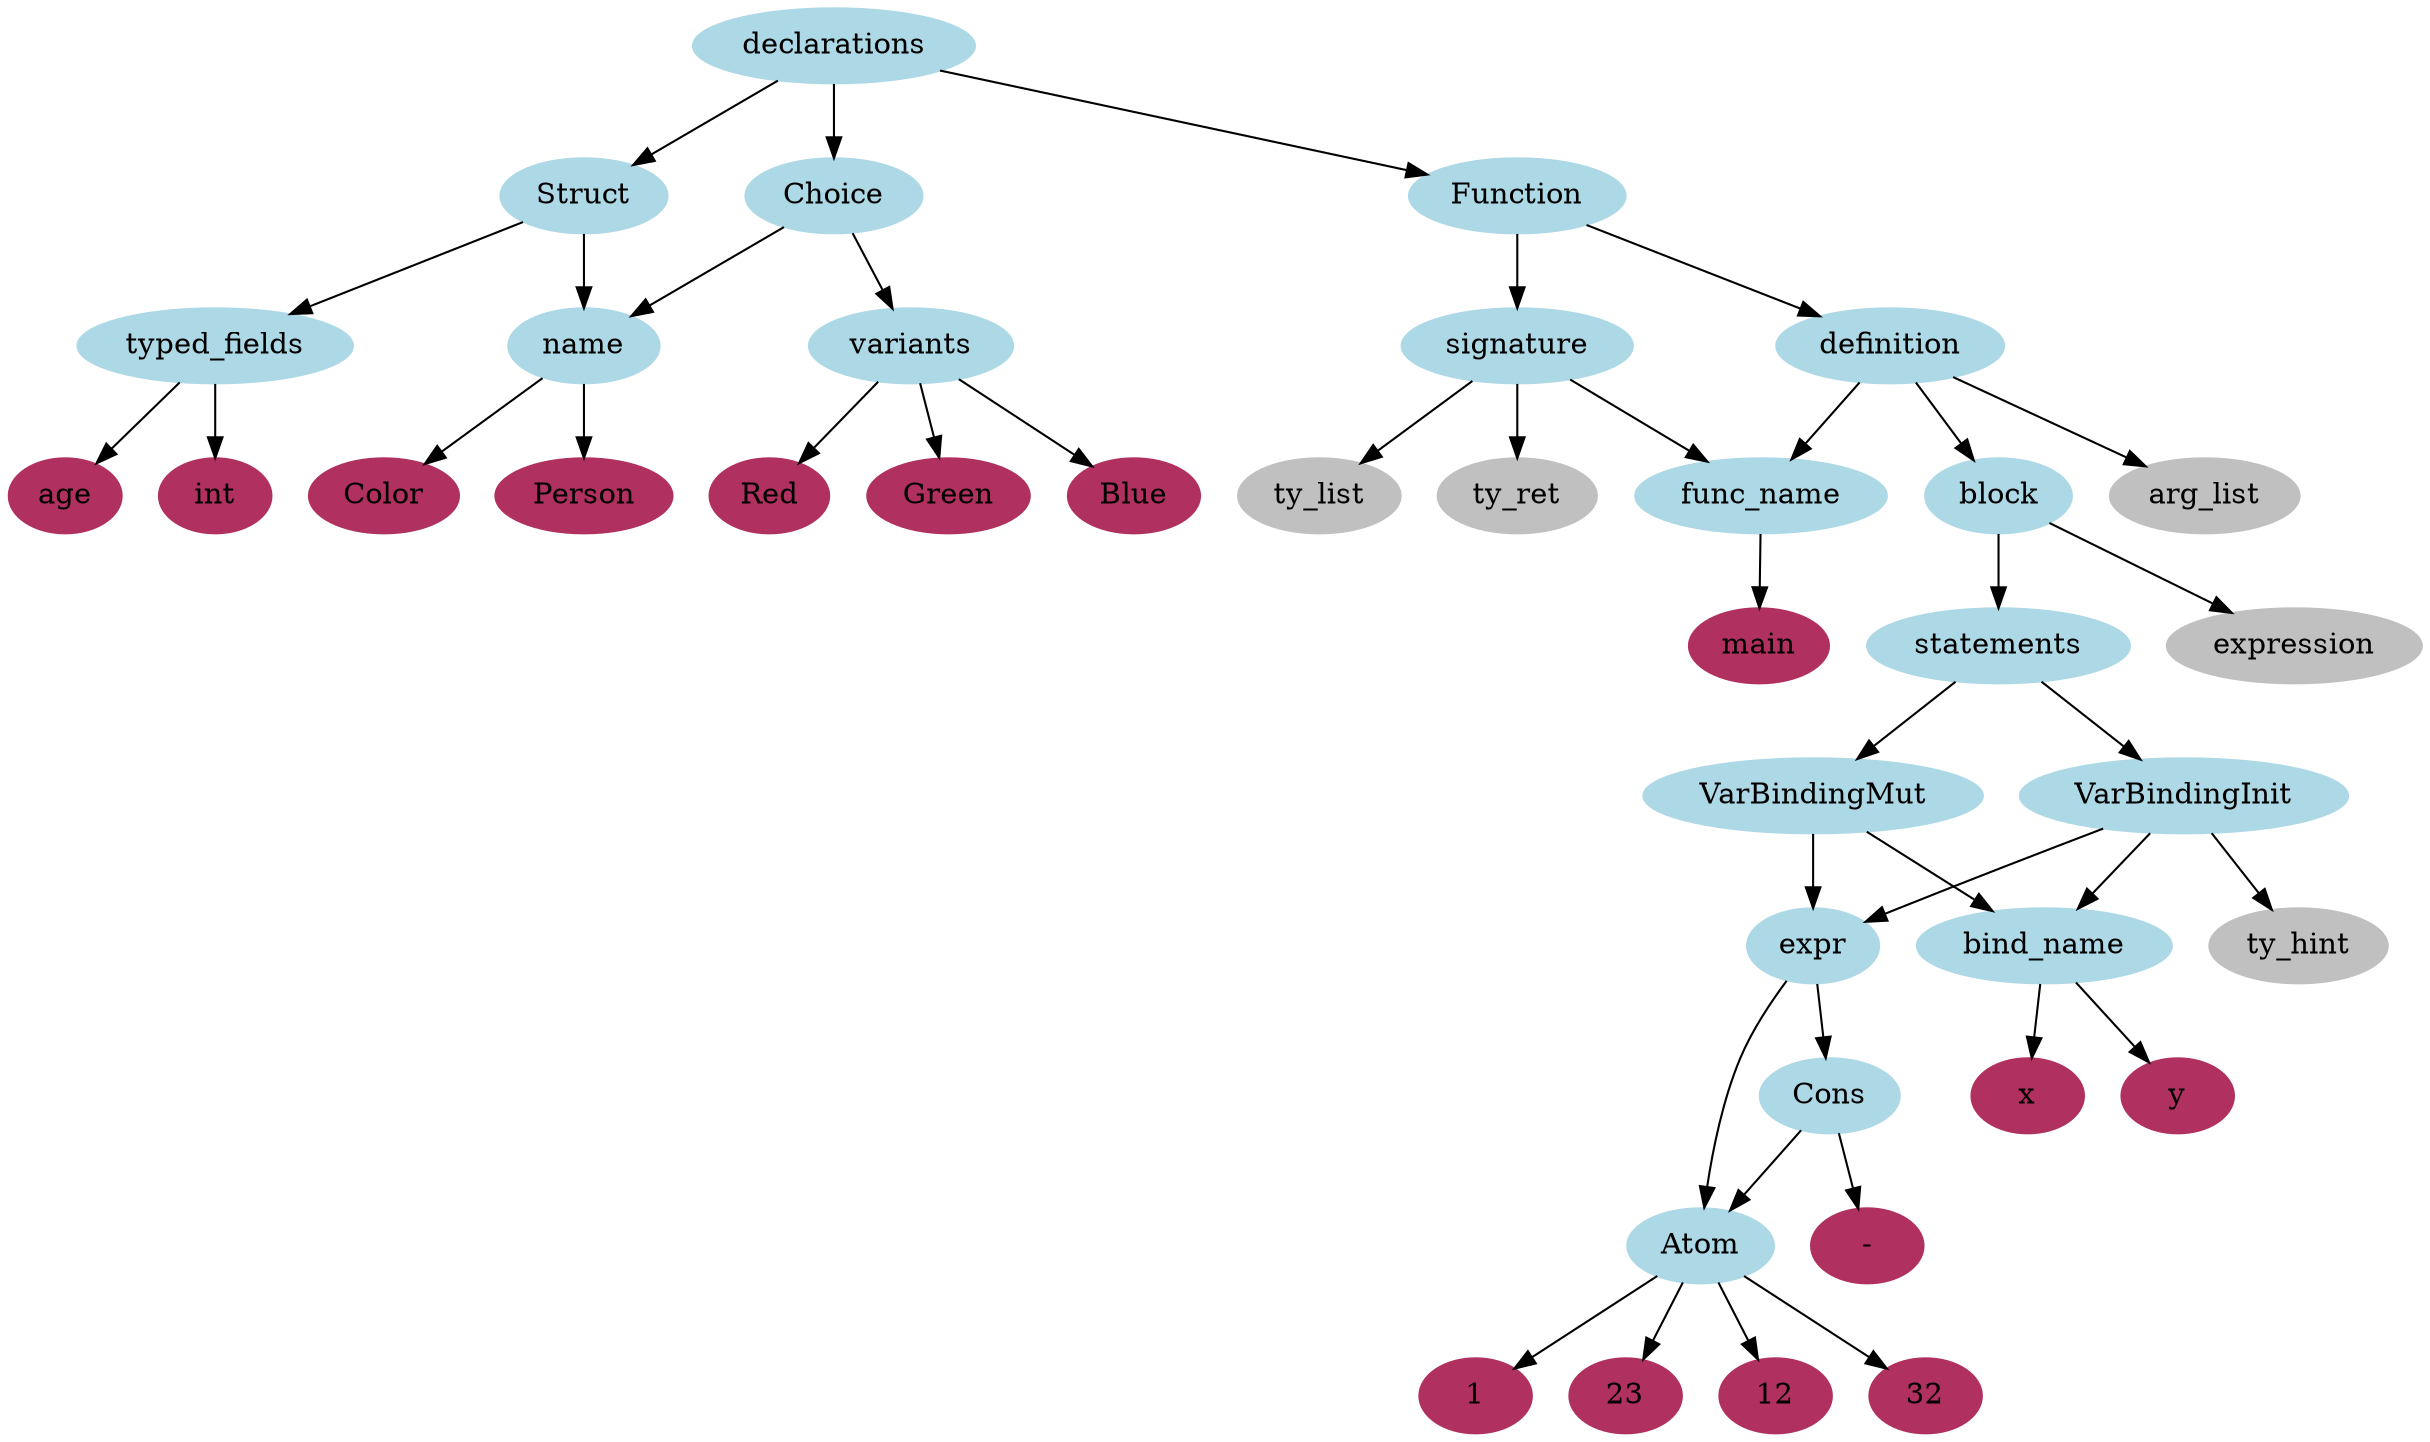 strict digraph {
	declarations [color=lightblue style=filled]
	Choice [color=lightblue style=filled]
	declarations -> Choice
	Choice [color=lightblue style=filled]
	name [color=lightblue style=filled]
	Choice -> name
	name [color=lightblue style=filled]
	Color [color=maroon style=filled]
	name -> Color
	Choice -> variants
	variants [color=lightblue style=filled]
	Red [color=maroon style=filled]
	variants -> Red
	variants [color=lightblue style=filled]
	Green [color=maroon style=filled]
	variants -> Green
	variants [color=lightblue style=filled]
	Blue [color=maroon style=filled]
	variants -> Blue
	declarations [color=lightblue style=filled]
	Struct [color=lightblue style=filled]
	declarations -> Struct
	Struct [color=lightblue style=filled]
	name [color=lightblue style=filled]
	Struct -> name
	name [color=lightblue style=filled]
	Person [color=maroon style=filled]
	name -> Person
	Struct -> typed_fields
	typed_fields [color=lightblue style=filled]
	age [color=maroon style=filled]
	typed_fields -> age
	typed_fields [color=lightblue style=filled]
	int [color=maroon style=filled]
	typed_fields -> int
	declarations [color=lightblue style=filled]
	Function [color=lightblue style=filled]
	declarations -> Function
	Function [color=lightblue style=filled]
	signature [color=lightblue style=filled]
	Function -> signature
	signature [color=lightblue style=filled]
	func_name [color=lightblue style=filled]
	signature -> func_name
	func_name [color=lightblue style=filled]
	main [color=maroon style=filled]
	func_name -> main
	signature -> ty_list
	ty_list [color=grey style=filled]
	signature -> ty_ret
	ty_ret [color=grey style=filled]
	Function [color=lightblue style=filled]
	definition [color=lightblue style=filled]
	Function -> definition
	definition [color=lightblue style=filled]
	func_name [color=lightblue style=filled]
	definition -> func_name
	func_name [color=lightblue style=filled]
	main [color=maroon style=filled]
	func_name -> main
	definition -> arg_list
	arg_list [color=grey style=filled]
	definition [color=lightblue style=filled]
	block [color=lightblue style=filled]
	definition -> block
	block -> statements
	statements [color=lightblue style=filled]
	VarBindingInit [color=lightblue style=filled]
	statements -> VarBindingInit
	VarBindingInit [color=lightblue style=filled]
	bind_name [color=lightblue style=filled]
	VarBindingInit -> bind_name
	bind_name [color=lightblue style=filled]
	x [color=maroon style=filled]
	bind_name -> x
	VarBindingInit -> ty_hint
	ty_hint [color=grey style=filled]
	VarBindingInit [color=lightblue style=filled]
	expr [color=lightblue style=filled]
	VarBindingInit -> expr
	expr [color=lightblue style=filled]
	Atom [color=lightblue style=filled]
	expr -> Atom
	Atom [color=lightblue style=filled]
	1 [color=maroon style=filled]
	Atom -> 1
	statements [color=lightblue style=filled]
	VarBindingInit [color=lightblue style=filled]
	statements -> VarBindingInit
	VarBindingInit [color=lightblue style=filled]
	bind_name [color=lightblue style=filled]
	VarBindingInit -> bind_name
	bind_name [color=lightblue style=filled]
	y [color=maroon style=filled]
	bind_name -> y
	VarBindingInit -> ty_hint
	ty_hint [color=grey style=filled]
	VarBindingInit [color=lightblue style=filled]
	expr [color=lightblue style=filled]
	VarBindingInit -> expr
	expr -> Cons
	Cons [color=lightblue style=filled]
	"-" [color=maroon style=filled]
	Cons -> "-"
	Cons [color=lightblue style=filled]
	Atom [color=lightblue style=filled]
	Cons -> Atom
	Atom [color=lightblue style=filled]
	23 [color=maroon style=filled]
	Atom -> 23
	Cons [color=lightblue style=filled]
	Atom [color=lightblue style=filled]
	Cons -> Atom
	Atom [color=lightblue style=filled]
	12 [color=maroon style=filled]
	Atom -> 12
	statements [color=lightblue style=filled]
	VarBindingMut [color=lightblue style=filled]
	statements -> VarBindingMut
	VarBindingMut [color=lightblue style=filled]
	bind_name [color=lightblue style=filled]
	VarBindingMut -> bind_name
	bind_name [color=lightblue style=filled]
	y [color=maroon style=filled]
	bind_name -> y
	VarBindingMut [color=lightblue style=filled]
	expr [color=lightblue style=filled]
	VarBindingMut -> expr
	expr -> Cons
	Cons [color=lightblue style=filled]
	"-" [color=maroon style=filled]
	Cons -> "-"
	Cons [color=lightblue style=filled]
	Atom [color=lightblue style=filled]
	Cons -> Atom
	Atom [color=lightblue style=filled]
	23 [color=maroon style=filled]
	Atom -> 23
	Cons [color=lightblue style=filled]
	Atom [color=lightblue style=filled]
	Cons -> Atom
	Atom [color=lightblue style=filled]
	32 [color=maroon style=filled]
	Atom -> 32
	block -> expression
	expression [color=grey style=filled]
}
